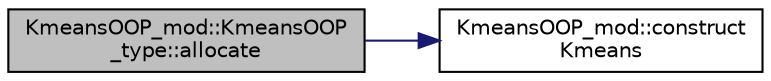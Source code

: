 digraph "KmeansOOP_mod::KmeansOOP_type::allocate"
{
 // LATEX_PDF_SIZE
  edge [fontname="Helvetica",fontsize="10",labelfontname="Helvetica",labelfontsize="10"];
  node [fontname="Helvetica",fontsize="10",shape=record];
  rankdir="LR";
  Node1 [label="KmeansOOP_mod::KmeansOOP\l_type::allocate",height=0.2,width=0.4,color="black", fillcolor="grey75", style="filled", fontcolor="black",tooltip=" "];
  Node1 -> Node2 [color="midnightblue",fontsize="10",style="solid",fontname="Helvetica"];
  Node2 [label="KmeansOOP_mod::construct\lKmeans",height=0.2,width=0.4,color="black", fillcolor="white", style="filled",URL="$namespaceKmeansOOP__mod.html#a282455f503f1a3c179dd0412023d603a",tooltip="Construct and return an object of KmeansOOP_type class. Note that this constructor solely allocates t..."];
}
